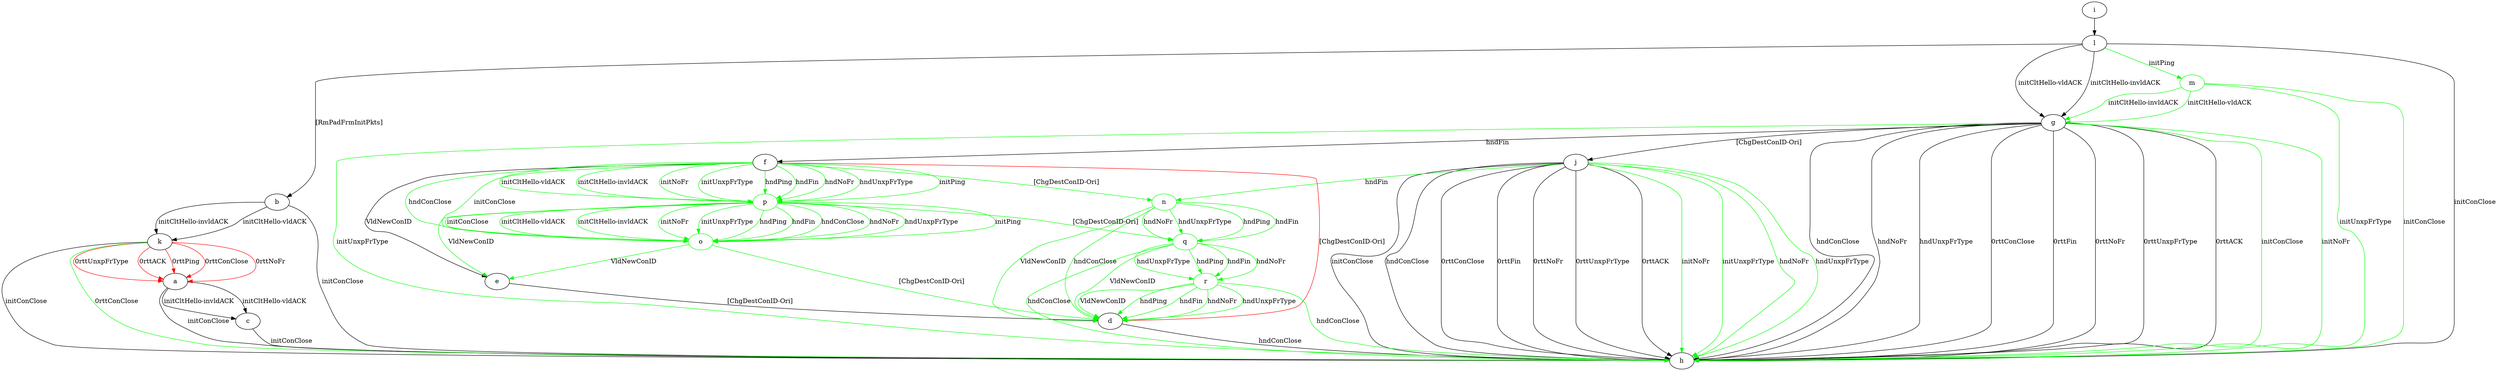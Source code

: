 digraph "" {
	a -> c	[key=0,
		label="initCltHello-vldACK "];
	a -> c	[key=1,
		label="initCltHello-invldACK "];
	a -> h	[key=0,
		label="initConClose "];
	b -> h	[key=0,
		label="initConClose "];
	b -> k	[key=0,
		label="initCltHello-vldACK "];
	b -> k	[key=1,
		label="initCltHello-invldACK "];
	c -> h	[key=0,
		label="initConClose "];
	d -> h	[key=0,
		label="hndConClose "];
	e -> d	[key=0,
		label="[ChgDestConID-Ori] "];
	f -> d	[key=0,
		color=red,
		label="[ChgDestConID-Ori] "];
	f -> e	[key=0,
		label="VldNewConID "];
	n	[color=green];
	f -> n	[key=0,
		color=green,
		label="[ChgDestConID-Ori] "];
	o	[color=green];
	f -> o	[key=0,
		color=green,
		label="initConClose "];
	f -> o	[key=1,
		color=green,
		label="hndConClose "];
	p	[color=green];
	f -> p	[key=0,
		color=green,
		label="initPing "];
	f -> p	[key=1,
		color=green,
		label="initCltHello-vldACK "];
	f -> p	[key=2,
		color=green,
		label="initCltHello-invldACK "];
	f -> p	[key=3,
		color=green,
		label="initNoFr "];
	f -> p	[key=4,
		color=green,
		label="initUnxpFrType "];
	f -> p	[key=5,
		color=green,
		label="hndPing "];
	f -> p	[key=6,
		color=green,
		label="hndFin "];
	f -> p	[key=7,
		color=green,
		label="hndNoFr "];
	f -> p	[key=8,
		color=green,
		label="hndUnxpFrType "];
	g -> f	[key=0,
		label="hndFin "];
	g -> h	[key=0,
		label="hndConClose "];
	g -> h	[key=1,
		label="hndNoFr "];
	g -> h	[key=2,
		label="hndUnxpFrType "];
	g -> h	[key=3,
		label="0rttConClose "];
	g -> h	[key=4,
		label="0rttFin "];
	g -> h	[key=5,
		label="0rttNoFr "];
	g -> h	[key=6,
		label="0rttUnxpFrType "];
	g -> h	[key=7,
		label="0rttACK "];
	g -> h	[key=8,
		color=green,
		label="initConClose "];
	g -> h	[key=9,
		color=green,
		label="initNoFr "];
	g -> h	[key=10,
		color=green,
		label="initUnxpFrType "];
	g -> j	[key=0,
		label="[ChgDestConID-Ori] "];
	i -> l	[key=0];
	j -> h	[key=0,
		label="initConClose "];
	j -> h	[key=1,
		label="hndConClose "];
	j -> h	[key=2,
		label="0rttConClose "];
	j -> h	[key=3,
		label="0rttFin "];
	j -> h	[key=4,
		label="0rttNoFr "];
	j -> h	[key=5,
		label="0rttUnxpFrType "];
	j -> h	[key=6,
		label="0rttACK "];
	j -> h	[key=7,
		color=green,
		label="initNoFr "];
	j -> h	[key=8,
		color=green,
		label="initUnxpFrType "];
	j -> h	[key=9,
		color=green,
		label="hndNoFr "];
	j -> h	[key=10,
		color=green,
		label="hndUnxpFrType "];
	j -> n	[key=0,
		color=green,
		label="hndFin "];
	k -> a	[key=0,
		color=red,
		label="0rttPing "];
	k -> a	[key=1,
		color=red,
		label="0rttConClose "];
	k -> a	[key=2,
		color=red,
		label="0rttNoFr "];
	k -> a	[key=3,
		color=red,
		label="0rttUnxpFrType "];
	k -> a	[key=4,
		color=red,
		label="0rttACK "];
	k -> h	[key=0,
		label="initConClose "];
	k -> h	[key=1,
		color=green,
		label="0rttConClose "];
	l -> b	[key=0,
		label="[RmPadFrmInitPkts] "];
	l -> g	[key=0,
		label="initCltHello-vldACK "];
	l -> g	[key=1,
		label="initCltHello-invldACK "];
	l -> h	[key=0,
		label="initConClose "];
	m	[color=green];
	l -> m	[key=0,
		color=green,
		label="initPing "];
	m -> g	[key=0,
		color=green,
		label="initCltHello-vldACK "];
	m -> g	[key=1,
		color=green,
		label="initCltHello-invldACK "];
	m -> h	[key=0,
		color=green,
		label="initConClose "];
	m -> h	[key=1,
		color=green,
		label="initUnxpFrType "];
	n -> d	[key=0,
		color=green,
		label="hndConClose "];
	n -> d	[key=1,
		color=green,
		label="VldNewConID "];
	q	[color=green];
	n -> q	[key=0,
		color=green,
		label="hndPing "];
	n -> q	[key=1,
		color=green,
		label="hndFin "];
	n -> q	[key=2,
		color=green,
		label="hndNoFr "];
	n -> q	[key=3,
		color=green,
		label="hndUnxpFrType "];
	o -> d	[key=0,
		color=green,
		label="[ChgDestConID-Ori] "];
	o -> e	[key=0,
		color=green,
		label="VldNewConID "];
	p -> e	[key=0,
		color=green,
		label="VldNewConID "];
	p -> o	[key=0,
		color=green,
		label="initPing "];
	p -> o	[key=1,
		color=green,
		label="initConClose "];
	p -> o	[key=2,
		color=green,
		label="initCltHello-vldACK "];
	p -> o	[key=3,
		color=green,
		label="initCltHello-invldACK "];
	p -> o	[key=4,
		color=green,
		label="initNoFr "];
	p -> o	[key=5,
		color=green,
		label="initUnxpFrType "];
	p -> o	[key=6,
		color=green,
		label="hndPing "];
	p -> o	[key=7,
		color=green,
		label="hndFin "];
	p -> o	[key=8,
		color=green,
		label="hndConClose "];
	p -> o	[key=9,
		color=green,
		label="hndNoFr "];
	p -> o	[key=10,
		color=green,
		label="hndUnxpFrType "];
	p -> q	[key=0,
		color=green,
		label="[ChgDestConID-Ori] "];
	q -> d	[key=0,
		color=green,
		label="VldNewConID "];
	q -> h	[key=0,
		color=green,
		label="hndConClose "];
	r	[color=green];
	q -> r	[key=0,
		color=green,
		label="hndPing "];
	q -> r	[key=1,
		color=green,
		label="hndFin "];
	q -> r	[key=2,
		color=green,
		label="hndNoFr "];
	q -> r	[key=3,
		color=green,
		label="hndUnxpFrType "];
	r -> d	[key=0,
		color=green,
		label="hndPing "];
	r -> d	[key=1,
		color=green,
		label="hndFin "];
	r -> d	[key=2,
		color=green,
		label="hndNoFr "];
	r -> d	[key=3,
		color=green,
		label="hndUnxpFrType "];
	r -> d	[key=4,
		color=green,
		label="VldNewConID "];
	r -> h	[key=0,
		color=green,
		label="hndConClose "];
}
